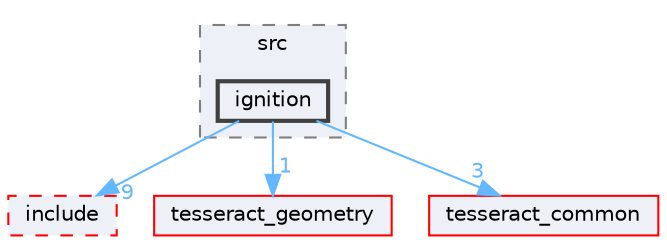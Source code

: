 digraph "tesseract_visualization/src/ignition"
{
 // LATEX_PDF_SIZE
  bgcolor="transparent";
  edge [fontname=Helvetica,fontsize=10,labelfontname=Helvetica,labelfontsize=10];
  node [fontname=Helvetica,fontsize=10,shape=box,height=0.2,width=0.4];
  compound=true
  subgraph clusterdir_cd752a98915d79557c207c94dc932911 {
    graph [ bgcolor="#edf0f7", pencolor="grey50", label="src", fontname=Helvetica,fontsize=10 style="filled,dashed", URL="dir_cd752a98915d79557c207c94dc932911.html",tooltip=""]
  dir_10225c71d562086a82be095decac1985 [label="ignition", fillcolor="#edf0f7", color="grey25", style="filled,bold", URL="dir_10225c71d562086a82be095decac1985.html",tooltip=""];
  }
  dir_0800d85f6e1c73896a4569f9ca7f9450 [label="include", fillcolor="#edf0f7", color="red", style="filled,dashed", URL="dir_0800d85f6e1c73896a4569f9ca7f9450.html",tooltip=""];
  dir_48d618810f42ebb74ce6e28217206bba [label="tesseract_geometry", fillcolor="#edf0f7", color="red", style="filled", URL="dir_48d618810f42ebb74ce6e28217206bba.html",tooltip=""];
  dir_8430b83f3af685b4c96d298a32e9aa37 [label="tesseract_common", fillcolor="#edf0f7", color="red", style="filled", URL="dir_8430b83f3af685b4c96d298a32e9aa37.html",tooltip=""];
  dir_10225c71d562086a82be095decac1985->dir_0800d85f6e1c73896a4569f9ca7f9450 [headlabel="9", labeldistance=1.5 headhref="dir_000021_000044.html" color="steelblue1" fontcolor="steelblue1"];
  dir_10225c71d562086a82be095decac1985->dir_48d618810f42ebb74ce6e28217206bba [headlabel="1", labeldistance=1.5 headhref="dir_000021_000079.html" color="steelblue1" fontcolor="steelblue1"];
  dir_10225c71d562086a82be095decac1985->dir_8430b83f3af685b4c96d298a32e9aa37 [headlabel="3", labeldistance=1.5 headhref="dir_000021_000075.html" color="steelblue1" fontcolor="steelblue1"];
}
